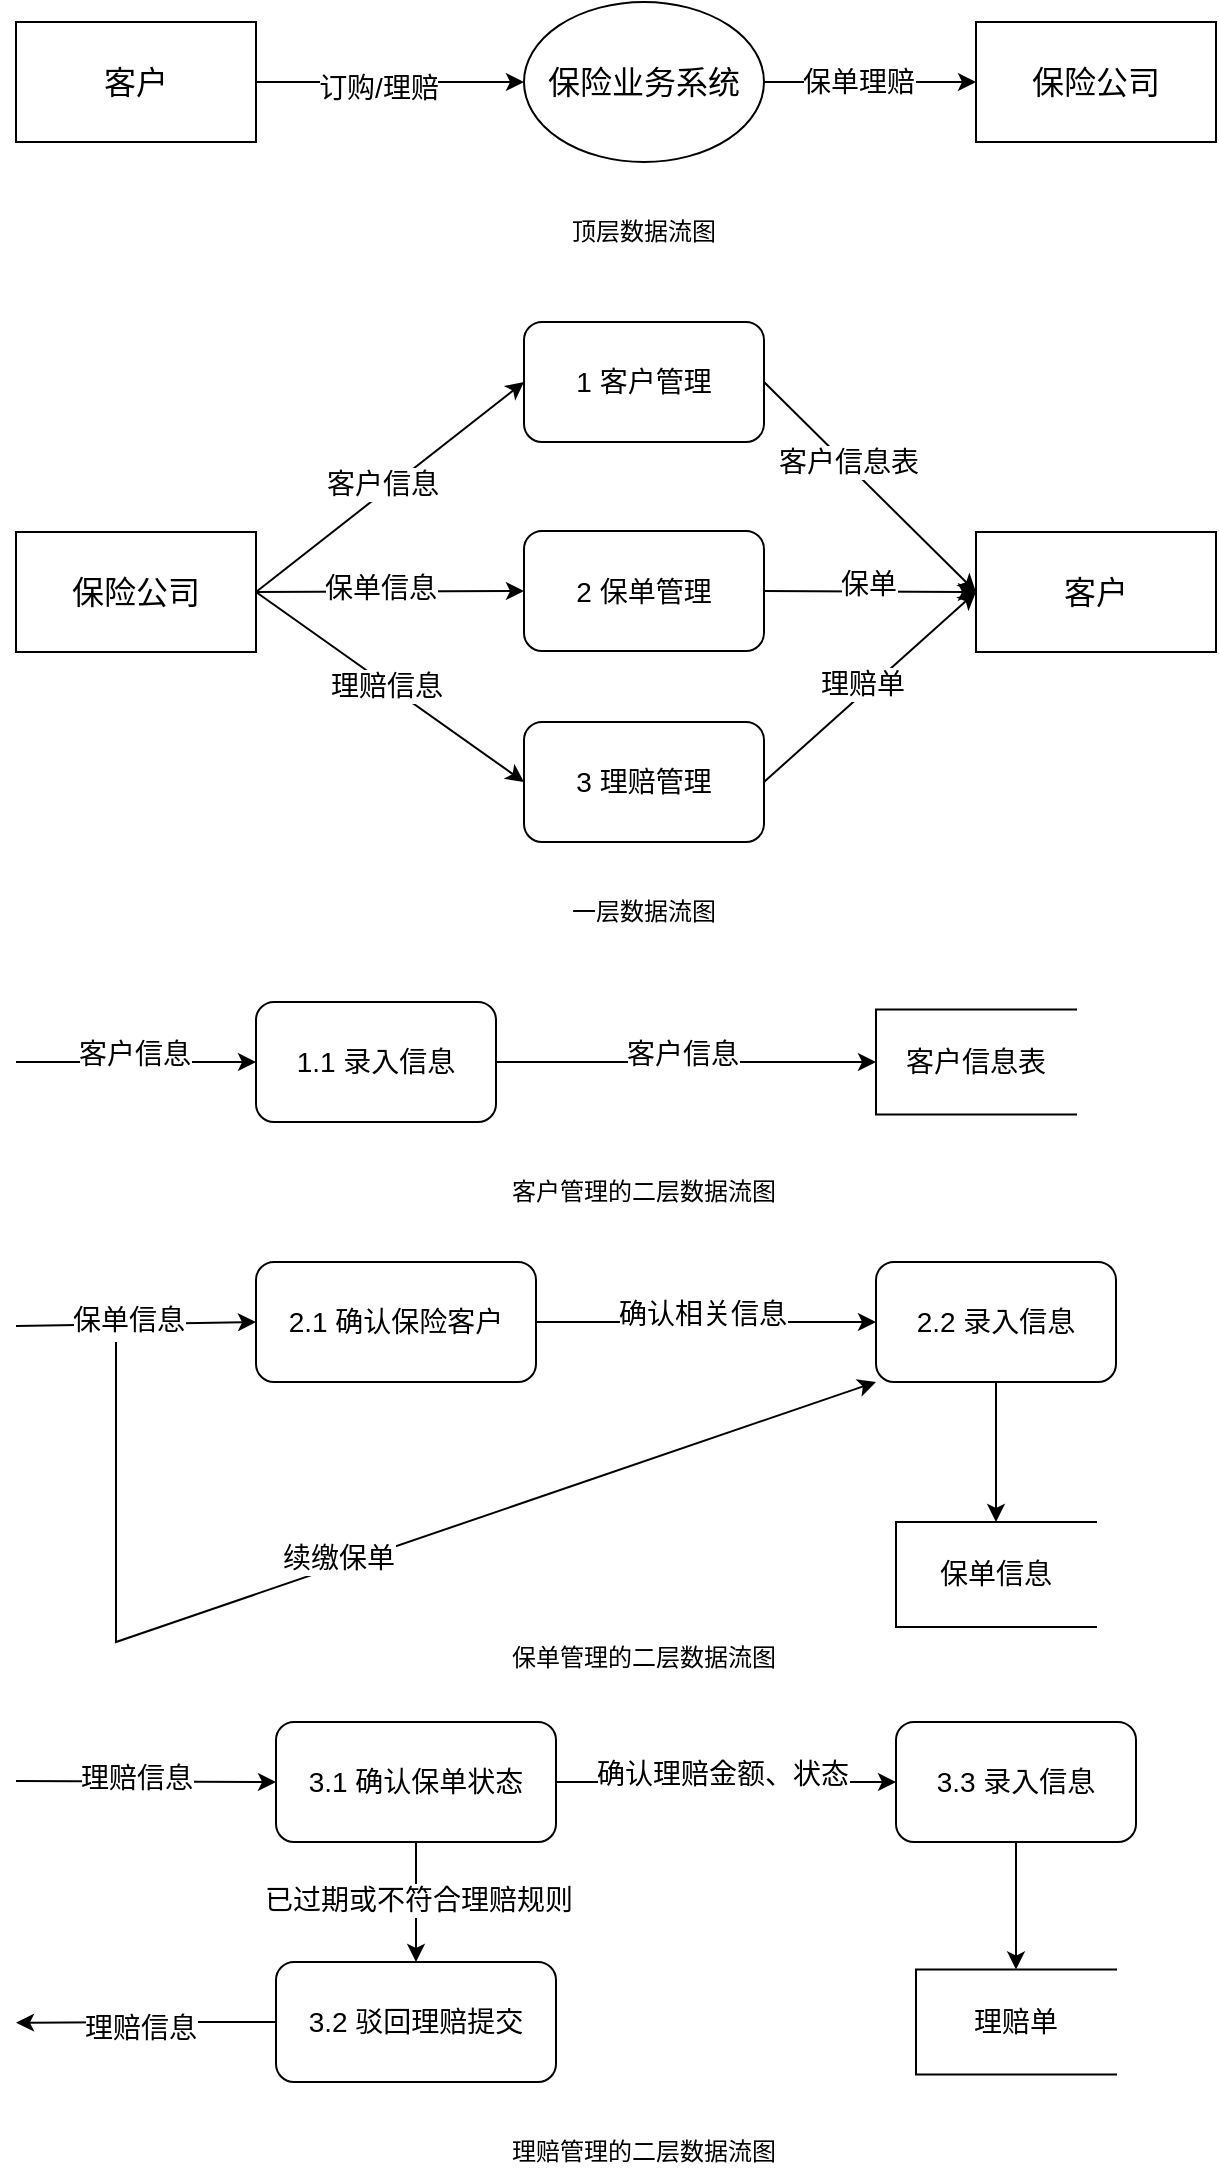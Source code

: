 <mxfile version="21.7.4" type="github">
  <diagram name="第 1 页" id="lyCwaSKCAAn5C1UGPejF">
    <mxGraphModel dx="867" dy="646" grid="1" gridSize="10" guides="1" tooltips="1" connect="1" arrows="1" fold="1" page="1" pageScale="1" pageWidth="827" pageHeight="1169" math="0" shadow="0">
      <root>
        <mxCell id="0" />
        <mxCell id="1" parent="0" />
        <mxCell id="CgaucXTyuvUrDarV9QL3-4" value="" style="edgeStyle=orthogonalEdgeStyle;rounded=0;orthogonalLoop=1;jettySize=auto;html=1;entryX=0;entryY=0.5;entryDx=0;entryDy=0;" edge="1" parent="1" source="CgaucXTyuvUrDarV9QL3-1" target="CgaucXTyuvUrDarV9QL3-2">
          <mxGeometry relative="1" as="geometry">
            <mxPoint x="260" y="70" as="targetPoint" />
          </mxGeometry>
        </mxCell>
        <mxCell id="CgaucXTyuvUrDarV9QL3-5" value="&lt;span style=&quot;font-size: 14px;&quot;&gt;订购/理赔&lt;/span&gt;" style="edgeLabel;html=1;align=center;verticalAlign=middle;resizable=0;points=[];" vertex="1" connectable="0" parent="CgaucXTyuvUrDarV9QL3-4">
          <mxGeometry x="-0.087" y="-2" relative="1" as="geometry">
            <mxPoint y="1" as="offset" />
          </mxGeometry>
        </mxCell>
        <mxCell id="CgaucXTyuvUrDarV9QL3-1" value="&lt;font style=&quot;font-size: 16px;&quot;&gt;客户&lt;/font&gt;" style="rounded=0;whiteSpace=wrap;html=1;" vertex="1" parent="1">
          <mxGeometry x="30" y="40" width="120" height="60" as="geometry" />
        </mxCell>
        <mxCell id="CgaucXTyuvUrDarV9QL3-7" value="" style="edgeStyle=orthogonalEdgeStyle;rounded=0;orthogonalLoop=1;jettySize=auto;html=1;" edge="1" parent="1" source="CgaucXTyuvUrDarV9QL3-2" target="CgaucXTyuvUrDarV9QL3-6">
          <mxGeometry relative="1" as="geometry" />
        </mxCell>
        <mxCell id="CgaucXTyuvUrDarV9QL3-43" value="&lt;font style=&quot;font-size: 14px;&quot;&gt;保单理赔&lt;/font&gt;" style="edgeLabel;html=1;align=center;verticalAlign=middle;resizable=0;points=[];" vertex="1" connectable="0" parent="CgaucXTyuvUrDarV9QL3-7">
          <mxGeometry x="-0.125" relative="1" as="geometry">
            <mxPoint as="offset" />
          </mxGeometry>
        </mxCell>
        <mxCell id="CgaucXTyuvUrDarV9QL3-2" value="保险业务系统" style="ellipse;whiteSpace=wrap;html=1;fontSize=16;" vertex="1" parent="1">
          <mxGeometry x="284" y="30" width="120" height="80" as="geometry" />
        </mxCell>
        <mxCell id="CgaucXTyuvUrDarV9QL3-6" value="保险公司" style="whiteSpace=wrap;html=1;fontSize=16;" vertex="1" parent="1">
          <mxGeometry x="510" y="40" width="120" height="60" as="geometry" />
        </mxCell>
        <mxCell id="CgaucXTyuvUrDarV9QL3-17" value="顶层数据流图" style="text;html=1;strokeColor=none;fillColor=none;align=center;verticalAlign=middle;whiteSpace=wrap;rounded=0;" vertex="1" parent="1">
          <mxGeometry x="284" y="130" width="120" height="30" as="geometry" />
        </mxCell>
        <mxCell id="CgaucXTyuvUrDarV9QL3-25" value="保险公司" style="whiteSpace=wrap;html=1;fontSize=16;" vertex="1" parent="1">
          <mxGeometry x="30" y="295" width="120" height="60" as="geometry" />
        </mxCell>
        <mxCell id="CgaucXTyuvUrDarV9QL3-26" value="&lt;font style=&quot;font-size: 14px;&quot;&gt;1 客户管理&lt;/font&gt;" style="rounded=1;whiteSpace=wrap;html=1;" vertex="1" parent="1">
          <mxGeometry x="284" y="190" width="120" height="60" as="geometry" />
        </mxCell>
        <mxCell id="CgaucXTyuvUrDarV9QL3-27" value="&lt;font style=&quot;font-size: 14px;&quot;&gt;2 保单管理&lt;/font&gt;" style="rounded=1;whiteSpace=wrap;html=1;" vertex="1" parent="1">
          <mxGeometry x="284" y="294.5" width="120" height="60" as="geometry" />
        </mxCell>
        <mxCell id="CgaucXTyuvUrDarV9QL3-28" value="&lt;font style=&quot;font-size: 14px;&quot;&gt;3 理赔管理&lt;/font&gt;" style="rounded=1;whiteSpace=wrap;html=1;" vertex="1" parent="1">
          <mxGeometry x="284" y="390" width="120" height="60" as="geometry" />
        </mxCell>
        <mxCell id="CgaucXTyuvUrDarV9QL3-29" value="" style="endArrow=classic;html=1;rounded=0;exitX=1;exitY=0.5;exitDx=0;exitDy=0;entryX=0;entryY=0.5;entryDx=0;entryDy=0;" edge="1" parent="1" source="CgaucXTyuvUrDarV9QL3-25" target="CgaucXTyuvUrDarV9QL3-26">
          <mxGeometry width="50" height="50" relative="1" as="geometry">
            <mxPoint x="350" y="260" as="sourcePoint" />
            <mxPoint x="400" y="210" as="targetPoint" />
          </mxGeometry>
        </mxCell>
        <mxCell id="CgaucXTyuvUrDarV9QL3-30" value="&lt;font style=&quot;font-size: 14px;&quot;&gt;客户信息&lt;/font&gt;" style="edgeLabel;html=1;align=center;verticalAlign=middle;resizable=0;points=[];" vertex="1" connectable="0" parent="CgaucXTyuvUrDarV9QL3-29">
          <mxGeometry x="-0.026" y="4" relative="1" as="geometry">
            <mxPoint as="offset" />
          </mxGeometry>
        </mxCell>
        <mxCell id="CgaucXTyuvUrDarV9QL3-31" value="" style="endArrow=classic;html=1;rounded=0;exitX=1;exitY=0.5;exitDx=0;exitDy=0;entryX=0;entryY=0.5;entryDx=0;entryDy=0;" edge="1" parent="1" source="CgaucXTyuvUrDarV9QL3-25" target="CgaucXTyuvUrDarV9QL3-27">
          <mxGeometry width="50" height="50" relative="1" as="geometry">
            <mxPoint x="350" y="180" as="sourcePoint" />
            <mxPoint x="400" y="130" as="targetPoint" />
          </mxGeometry>
        </mxCell>
        <mxCell id="CgaucXTyuvUrDarV9QL3-32" value="&lt;font style=&quot;font-size: 14px;&quot;&gt;保单信息&lt;/font&gt;" style="edgeLabel;html=1;align=center;verticalAlign=middle;resizable=0;points=[];" vertex="1" connectable="0" parent="CgaucXTyuvUrDarV9QL3-31">
          <mxGeometry x="-0.074" y="2" relative="1" as="geometry">
            <mxPoint as="offset" />
          </mxGeometry>
        </mxCell>
        <mxCell id="CgaucXTyuvUrDarV9QL3-33" value="" style="endArrow=classic;html=1;rounded=0;exitX=1;exitY=0.5;exitDx=0;exitDy=0;entryX=0;entryY=0.5;entryDx=0;entryDy=0;" edge="1" parent="1" source="CgaucXTyuvUrDarV9QL3-25" target="CgaucXTyuvUrDarV9QL3-28">
          <mxGeometry width="50" height="50" relative="1" as="geometry">
            <mxPoint x="350" y="180" as="sourcePoint" />
            <mxPoint x="400" y="130" as="targetPoint" />
          </mxGeometry>
        </mxCell>
        <mxCell id="CgaucXTyuvUrDarV9QL3-34" value="&lt;font style=&quot;font-size: 14px;&quot;&gt;理赔信息&lt;/font&gt;" style="edgeLabel;html=1;align=center;verticalAlign=middle;resizable=0;points=[];" vertex="1" connectable="0" parent="CgaucXTyuvUrDarV9QL3-33">
          <mxGeometry x="-0.033" y="-1" relative="1" as="geometry">
            <mxPoint as="offset" />
          </mxGeometry>
        </mxCell>
        <mxCell id="CgaucXTyuvUrDarV9QL3-35" value="" style="endArrow=classic;html=1;rounded=0;exitX=1;exitY=0.5;exitDx=0;exitDy=0;entryX=0;entryY=0.5;entryDx=0;entryDy=0;" edge="1" parent="1" source="CgaucXTyuvUrDarV9QL3-26" target="CgaucXTyuvUrDarV9QL3-36">
          <mxGeometry width="50" height="50" relative="1" as="geometry">
            <mxPoint x="520" y="200" as="sourcePoint" />
            <mxPoint x="570" y="150" as="targetPoint" />
          </mxGeometry>
        </mxCell>
        <mxCell id="CgaucXTyuvUrDarV9QL3-37" value="&lt;font style=&quot;font-size: 14px;&quot;&gt;客户信息表&lt;/font&gt;" style="edgeLabel;html=1;align=center;verticalAlign=middle;resizable=0;points=[];" vertex="1" connectable="0" parent="CgaucXTyuvUrDarV9QL3-35">
          <mxGeometry x="-0.223" y="1" relative="1" as="geometry">
            <mxPoint as="offset" />
          </mxGeometry>
        </mxCell>
        <mxCell id="CgaucXTyuvUrDarV9QL3-36" value="客户" style="whiteSpace=wrap;html=1;fontSize=16;" vertex="1" parent="1">
          <mxGeometry x="510" y="295" width="120" height="60" as="geometry" />
        </mxCell>
        <mxCell id="CgaucXTyuvUrDarV9QL3-38" value="" style="endArrow=classic;html=1;rounded=0;exitX=1;exitY=0.5;exitDx=0;exitDy=0;entryX=0;entryY=0.5;entryDx=0;entryDy=0;" edge="1" parent="1" source="CgaucXTyuvUrDarV9QL3-27" target="CgaucXTyuvUrDarV9QL3-36">
          <mxGeometry width="50" height="50" relative="1" as="geometry">
            <mxPoint x="160" y="335" as="sourcePoint" />
            <mxPoint x="294" y="230" as="targetPoint" />
          </mxGeometry>
        </mxCell>
        <mxCell id="CgaucXTyuvUrDarV9QL3-39" value="&lt;span style=&quot;font-size: 14px;&quot;&gt;保单&lt;/span&gt;" style="edgeLabel;html=1;align=center;verticalAlign=middle;resizable=0;points=[];" vertex="1" connectable="0" parent="CgaucXTyuvUrDarV9QL3-38">
          <mxGeometry x="-0.026" y="4" relative="1" as="geometry">
            <mxPoint as="offset" />
          </mxGeometry>
        </mxCell>
        <mxCell id="CgaucXTyuvUrDarV9QL3-40" value="" style="endArrow=classic;html=1;rounded=0;exitX=1;exitY=0.5;exitDx=0;exitDy=0;entryX=0;entryY=0.5;entryDx=0;entryDy=0;" edge="1" parent="1" source="CgaucXTyuvUrDarV9QL3-28" target="CgaucXTyuvUrDarV9QL3-36">
          <mxGeometry width="50" height="50" relative="1" as="geometry">
            <mxPoint x="170" y="345" as="sourcePoint" />
            <mxPoint x="304" y="240" as="targetPoint" />
          </mxGeometry>
        </mxCell>
        <mxCell id="CgaucXTyuvUrDarV9QL3-41" value="&lt;span style=&quot;font-size: 14px;&quot;&gt;理赔单&lt;/span&gt;" style="edgeLabel;html=1;align=center;verticalAlign=middle;resizable=0;points=[];" vertex="1" connectable="0" parent="CgaucXTyuvUrDarV9QL3-40">
          <mxGeometry x="-0.026" y="4" relative="1" as="geometry">
            <mxPoint as="offset" />
          </mxGeometry>
        </mxCell>
        <mxCell id="CgaucXTyuvUrDarV9QL3-42" value="一层数据流图" style="text;html=1;strokeColor=none;fillColor=none;align=center;verticalAlign=middle;whiteSpace=wrap;rounded=0;" vertex="1" parent="1">
          <mxGeometry x="284" y="470" width="120" height="30" as="geometry" />
        </mxCell>
        <mxCell id="CgaucXTyuvUrDarV9QL3-44" value="" style="endArrow=classic;html=1;rounded=0;exitX=1;exitY=0.5;exitDx=0;exitDy=0;entryX=0;entryY=0.5;entryDx=0;entryDy=0;" edge="1" parent="1" target="CgaucXTyuvUrDarV9QL3-46">
          <mxGeometry width="50" height="50" relative="1" as="geometry">
            <mxPoint x="30" y="560" as="sourcePoint" />
            <mxPoint x="160" y="560" as="targetPoint" />
          </mxGeometry>
        </mxCell>
        <mxCell id="CgaucXTyuvUrDarV9QL3-45" value="&lt;font style=&quot;font-size: 14px;&quot;&gt;客户信息&lt;/font&gt;" style="edgeLabel;html=1;align=center;verticalAlign=middle;resizable=0;points=[];" vertex="1" connectable="0" parent="CgaucXTyuvUrDarV9QL3-44">
          <mxGeometry x="-0.026" y="4" relative="1" as="geometry">
            <mxPoint as="offset" />
          </mxGeometry>
        </mxCell>
        <mxCell id="CgaucXTyuvUrDarV9QL3-46" value="&lt;span style=&quot;font-size: 14px;&quot;&gt;1.1 录入信息&lt;/span&gt;" style="rounded=1;whiteSpace=wrap;html=1;" vertex="1" parent="1">
          <mxGeometry x="150" y="530" width="120" height="60" as="geometry" />
        </mxCell>
        <mxCell id="CgaucXTyuvUrDarV9QL3-50" value="" style="endArrow=classic;html=1;rounded=0;entryX=0;entryY=0.5;entryDx=0;entryDy=0;exitX=1;exitY=0.5;exitDx=0;exitDy=0;" edge="1" parent="1" source="CgaucXTyuvUrDarV9QL3-46" target="CgaucXTyuvUrDarV9QL3-52">
          <mxGeometry width="50" height="50" relative="1" as="geometry">
            <mxPoint x="320" y="560" as="sourcePoint" />
            <mxPoint x="404" y="560" as="targetPoint" />
          </mxGeometry>
        </mxCell>
        <mxCell id="CgaucXTyuvUrDarV9QL3-51" value="&lt;font style=&quot;font-size: 14px;&quot;&gt;客户信息&lt;/font&gt;" style="edgeLabel;html=1;align=center;verticalAlign=middle;resizable=0;points=[];" vertex="1" connectable="0" parent="CgaucXTyuvUrDarV9QL3-50">
          <mxGeometry x="-0.026" y="4" relative="1" as="geometry">
            <mxPoint as="offset" />
          </mxGeometry>
        </mxCell>
        <mxCell id="CgaucXTyuvUrDarV9QL3-52" value="&lt;font style=&quot;font-size: 14px;&quot;&gt;客户信息表&lt;/font&gt;" style="html=1;dashed=0;whiteSpace=wrap;shape=partialRectangle;right=0;" vertex="1" parent="1">
          <mxGeometry x="460" y="533.75" width="100" height="52.5" as="geometry" />
        </mxCell>
        <mxCell id="CgaucXTyuvUrDarV9QL3-53" value="客户管理的二层数据流图" style="text;html=1;strokeColor=none;fillColor=none;align=center;verticalAlign=middle;whiteSpace=wrap;rounded=0;" vertex="1" parent="1">
          <mxGeometry x="271" y="610" width="146" height="30" as="geometry" />
        </mxCell>
        <mxCell id="CgaucXTyuvUrDarV9QL3-56" value="" style="endArrow=classic;html=1;rounded=0;exitX=1;exitY=0.5;exitDx=0;exitDy=0;entryX=0;entryY=0.5;entryDx=0;entryDy=0;" edge="1" parent="1" target="CgaucXTyuvUrDarV9QL3-58">
          <mxGeometry width="50" height="50" relative="1" as="geometry">
            <mxPoint x="30" y="692" as="sourcePoint" />
            <mxPoint x="164" y="692" as="targetPoint" />
          </mxGeometry>
        </mxCell>
        <mxCell id="CgaucXTyuvUrDarV9QL3-57" value="&lt;font style=&quot;font-size: 14px;&quot;&gt;保单信息&lt;/font&gt;" style="edgeLabel;html=1;align=center;verticalAlign=middle;resizable=0;points=[];" vertex="1" connectable="0" parent="CgaucXTyuvUrDarV9QL3-56">
          <mxGeometry x="-0.074" y="2" relative="1" as="geometry">
            <mxPoint as="offset" />
          </mxGeometry>
        </mxCell>
        <mxCell id="CgaucXTyuvUrDarV9QL3-58" value="&lt;span style=&quot;font-size: 14px;&quot;&gt;2.1 确认保险客户&lt;/span&gt;" style="rounded=1;whiteSpace=wrap;html=1;" vertex="1" parent="1">
          <mxGeometry x="150" y="660" width="140" height="60" as="geometry" />
        </mxCell>
        <mxCell id="CgaucXTyuvUrDarV9QL3-59" value="" style="endArrow=classic;html=1;rounded=0;exitX=1;exitY=0.5;exitDx=0;exitDy=0;entryX=0;entryY=0.5;entryDx=0;entryDy=0;" edge="1" parent="1" source="CgaucXTyuvUrDarV9QL3-58" target="CgaucXTyuvUrDarV9QL3-62">
          <mxGeometry width="50" height="50" relative="1" as="geometry">
            <mxPoint x="300" y="689.55" as="sourcePoint" />
            <mxPoint x="460" y="690" as="targetPoint" />
          </mxGeometry>
        </mxCell>
        <mxCell id="CgaucXTyuvUrDarV9QL3-60" value="&lt;span style=&quot;font-size: 14px;&quot;&gt;确认相关信息&lt;/span&gt;" style="edgeLabel;html=1;align=center;verticalAlign=middle;resizable=0;points=[];" vertex="1" connectable="0" parent="CgaucXTyuvUrDarV9QL3-59">
          <mxGeometry x="-0.026" y="4" relative="1" as="geometry">
            <mxPoint as="offset" />
          </mxGeometry>
        </mxCell>
        <mxCell id="CgaucXTyuvUrDarV9QL3-66" style="edgeStyle=orthogonalEdgeStyle;rounded=0;orthogonalLoop=1;jettySize=auto;html=1;exitX=0.5;exitY=1;exitDx=0;exitDy=0;entryX=0.5;entryY=0;entryDx=0;entryDy=0;" edge="1" parent="1" source="CgaucXTyuvUrDarV9QL3-62" target="CgaucXTyuvUrDarV9QL3-65">
          <mxGeometry relative="1" as="geometry" />
        </mxCell>
        <mxCell id="CgaucXTyuvUrDarV9QL3-62" value="&lt;span style=&quot;font-size: 14px;&quot;&gt;2.2 录入信息&lt;/span&gt;" style="rounded=1;whiteSpace=wrap;html=1;" vertex="1" parent="1">
          <mxGeometry x="460" y="660" width="120" height="60" as="geometry" />
        </mxCell>
        <mxCell id="CgaucXTyuvUrDarV9QL3-63" value="" style="endArrow=classic;html=1;rounded=0;entryX=0;entryY=1;entryDx=0;entryDy=0;" edge="1" parent="1" target="CgaucXTyuvUrDarV9QL3-62">
          <mxGeometry width="50" height="50" relative="1" as="geometry">
            <mxPoint x="80" y="700" as="sourcePoint" />
            <mxPoint x="330" y="840" as="targetPoint" />
            <Array as="points">
              <mxPoint x="80" y="850" />
            </Array>
          </mxGeometry>
        </mxCell>
        <mxCell id="CgaucXTyuvUrDarV9QL3-64" value="&lt;span style=&quot;font-size: 14px;&quot;&gt;续缴保单&lt;/span&gt;" style="edgeLabel;html=1;align=center;verticalAlign=middle;resizable=0;points=[];" vertex="1" connectable="0" parent="CgaucXTyuvUrDarV9QL3-63">
          <mxGeometry x="-0.026" y="4" relative="1" as="geometry">
            <mxPoint as="offset" />
          </mxGeometry>
        </mxCell>
        <mxCell id="CgaucXTyuvUrDarV9QL3-65" value="&lt;span style=&quot;font-size: 14px;&quot;&gt;保单信息&lt;/span&gt;" style="html=1;dashed=0;whiteSpace=wrap;shape=partialRectangle;right=0;" vertex="1" parent="1">
          <mxGeometry x="470" y="790" width="100" height="52.5" as="geometry" />
        </mxCell>
        <mxCell id="CgaucXTyuvUrDarV9QL3-68" value="保单管理的二层数据流图" style="text;html=1;strokeColor=none;fillColor=none;align=center;verticalAlign=middle;whiteSpace=wrap;rounded=0;" vertex="1" parent="1">
          <mxGeometry x="271" y="842.5" width="146" height="30" as="geometry" />
        </mxCell>
        <mxCell id="CgaucXTyuvUrDarV9QL3-70" value="" style="endArrow=classic;html=1;rounded=0;exitX=1;exitY=0.5;exitDx=0;exitDy=0;entryX=0;entryY=0.5;entryDx=0;entryDy=0;" edge="1" parent="1" target="CgaucXTyuvUrDarV9QL3-72">
          <mxGeometry width="50" height="50" relative="1" as="geometry">
            <mxPoint x="30" y="919.5" as="sourcePoint" />
            <mxPoint x="150" y="917.5" as="targetPoint" />
          </mxGeometry>
        </mxCell>
        <mxCell id="CgaucXTyuvUrDarV9QL3-71" value="&lt;font style=&quot;font-size: 14px;&quot;&gt;理赔信息&lt;/font&gt;" style="edgeLabel;html=1;align=center;verticalAlign=middle;resizable=0;points=[];" vertex="1" connectable="0" parent="CgaucXTyuvUrDarV9QL3-70">
          <mxGeometry x="-0.074" y="2" relative="1" as="geometry">
            <mxPoint as="offset" />
          </mxGeometry>
        </mxCell>
        <mxCell id="CgaucXTyuvUrDarV9QL3-73" style="edgeStyle=orthogonalEdgeStyle;rounded=0;orthogonalLoop=1;jettySize=auto;html=1;exitX=0.5;exitY=1;exitDx=0;exitDy=0;entryX=0.5;entryY=0;entryDx=0;entryDy=0;" edge="1" parent="1" source="CgaucXTyuvUrDarV9QL3-72" target="CgaucXTyuvUrDarV9QL3-76">
          <mxGeometry relative="1" as="geometry">
            <mxPoint x="230.273" y="1050" as="targetPoint" />
          </mxGeometry>
        </mxCell>
        <mxCell id="CgaucXTyuvUrDarV9QL3-74" value="&lt;font style=&quot;font-size: 14px;&quot;&gt;已过期或不符合理赔规则&lt;/font&gt;" style="edgeLabel;html=1;align=center;verticalAlign=middle;resizable=0;points=[];" vertex="1" connectable="0" parent="CgaucXTyuvUrDarV9QL3-73">
          <mxGeometry x="0.008" y="1" relative="1" as="geometry">
            <mxPoint y="-1" as="offset" />
          </mxGeometry>
        </mxCell>
        <mxCell id="CgaucXTyuvUrDarV9QL3-72" value="&lt;span style=&quot;font-size: 14px;&quot;&gt;3.1 确认保单状态&lt;/span&gt;" style="rounded=1;whiteSpace=wrap;html=1;" vertex="1" parent="1">
          <mxGeometry x="160" y="890" width="140" height="60" as="geometry" />
        </mxCell>
        <mxCell id="CgaucXTyuvUrDarV9QL3-77" style="edgeStyle=orthogonalEdgeStyle;rounded=0;orthogonalLoop=1;jettySize=auto;html=1;exitX=0;exitY=0.5;exitDx=0;exitDy=0;" edge="1" parent="1" source="CgaucXTyuvUrDarV9QL3-76">
          <mxGeometry relative="1" as="geometry">
            <mxPoint x="30" y="1040.364" as="targetPoint" />
          </mxGeometry>
        </mxCell>
        <mxCell id="CgaucXTyuvUrDarV9QL3-78" value="&lt;font style=&quot;font-size: 14px;&quot;&gt;理赔信息&lt;/font&gt;" style="edgeLabel;html=1;align=center;verticalAlign=middle;resizable=0;points=[];" vertex="1" connectable="0" parent="CgaucXTyuvUrDarV9QL3-77">
          <mxGeometry x="0.051" y="2" relative="1" as="geometry">
            <mxPoint as="offset" />
          </mxGeometry>
        </mxCell>
        <mxCell id="CgaucXTyuvUrDarV9QL3-76" value="&lt;span style=&quot;font-size: 14px;&quot;&gt;3.2 驳回理赔提交&lt;/span&gt;" style="rounded=1;whiteSpace=wrap;html=1;" vertex="1" parent="1">
          <mxGeometry x="160" y="1010" width="140" height="60" as="geometry" />
        </mxCell>
        <mxCell id="CgaucXTyuvUrDarV9QL3-79" value="" style="endArrow=classic;html=1;rounded=0;exitX=1;exitY=0.5;exitDx=0;exitDy=0;entryX=0;entryY=0.5;entryDx=0;entryDy=0;" edge="1" parent="1" source="CgaucXTyuvUrDarV9QL3-72" target="CgaucXTyuvUrDarV9QL3-81">
          <mxGeometry width="50" height="50" relative="1" as="geometry">
            <mxPoint x="320" y="940" as="sourcePoint" />
            <mxPoint x="480" y="920" as="targetPoint" />
          </mxGeometry>
        </mxCell>
        <mxCell id="CgaucXTyuvUrDarV9QL3-80" value="&lt;span style=&quot;font-size: 14px;&quot;&gt;确认理赔金额、状态&lt;/span&gt;" style="edgeLabel;html=1;align=center;verticalAlign=middle;resizable=0;points=[];" vertex="1" connectable="0" parent="CgaucXTyuvUrDarV9QL3-79">
          <mxGeometry x="-0.026" y="4" relative="1" as="geometry">
            <mxPoint as="offset" />
          </mxGeometry>
        </mxCell>
        <mxCell id="CgaucXTyuvUrDarV9QL3-85" value="" style="edgeStyle=orthogonalEdgeStyle;rounded=0;orthogonalLoop=1;jettySize=auto;html=1;entryX=0.5;entryY=0;entryDx=0;entryDy=0;" edge="1" parent="1" source="CgaucXTyuvUrDarV9QL3-81" target="CgaucXTyuvUrDarV9QL3-86">
          <mxGeometry relative="1" as="geometry">
            <mxPoint x="530" y="1030" as="targetPoint" />
          </mxGeometry>
        </mxCell>
        <mxCell id="CgaucXTyuvUrDarV9QL3-81" value="&lt;span style=&quot;font-size: 14px;&quot;&gt;3.3 录入信息&lt;/span&gt;" style="rounded=1;whiteSpace=wrap;html=1;" vertex="1" parent="1">
          <mxGeometry x="470" y="890" width="120" height="60" as="geometry" />
        </mxCell>
        <mxCell id="CgaucXTyuvUrDarV9QL3-86" value="&lt;span style=&quot;font-size: 14px;&quot;&gt;理赔单&lt;/span&gt;" style="html=1;dashed=0;whiteSpace=wrap;shape=partialRectangle;right=0;" vertex="1" parent="1">
          <mxGeometry x="480" y="1013.75" width="100" height="52.5" as="geometry" />
        </mxCell>
        <mxCell id="CgaucXTyuvUrDarV9QL3-87" value="理赔管理的二层数据流图" style="text;html=1;strokeColor=none;fillColor=none;align=center;verticalAlign=middle;whiteSpace=wrap;rounded=0;" vertex="1" parent="1">
          <mxGeometry x="271" y="1090" width="146" height="30" as="geometry" />
        </mxCell>
      </root>
    </mxGraphModel>
  </diagram>
</mxfile>
